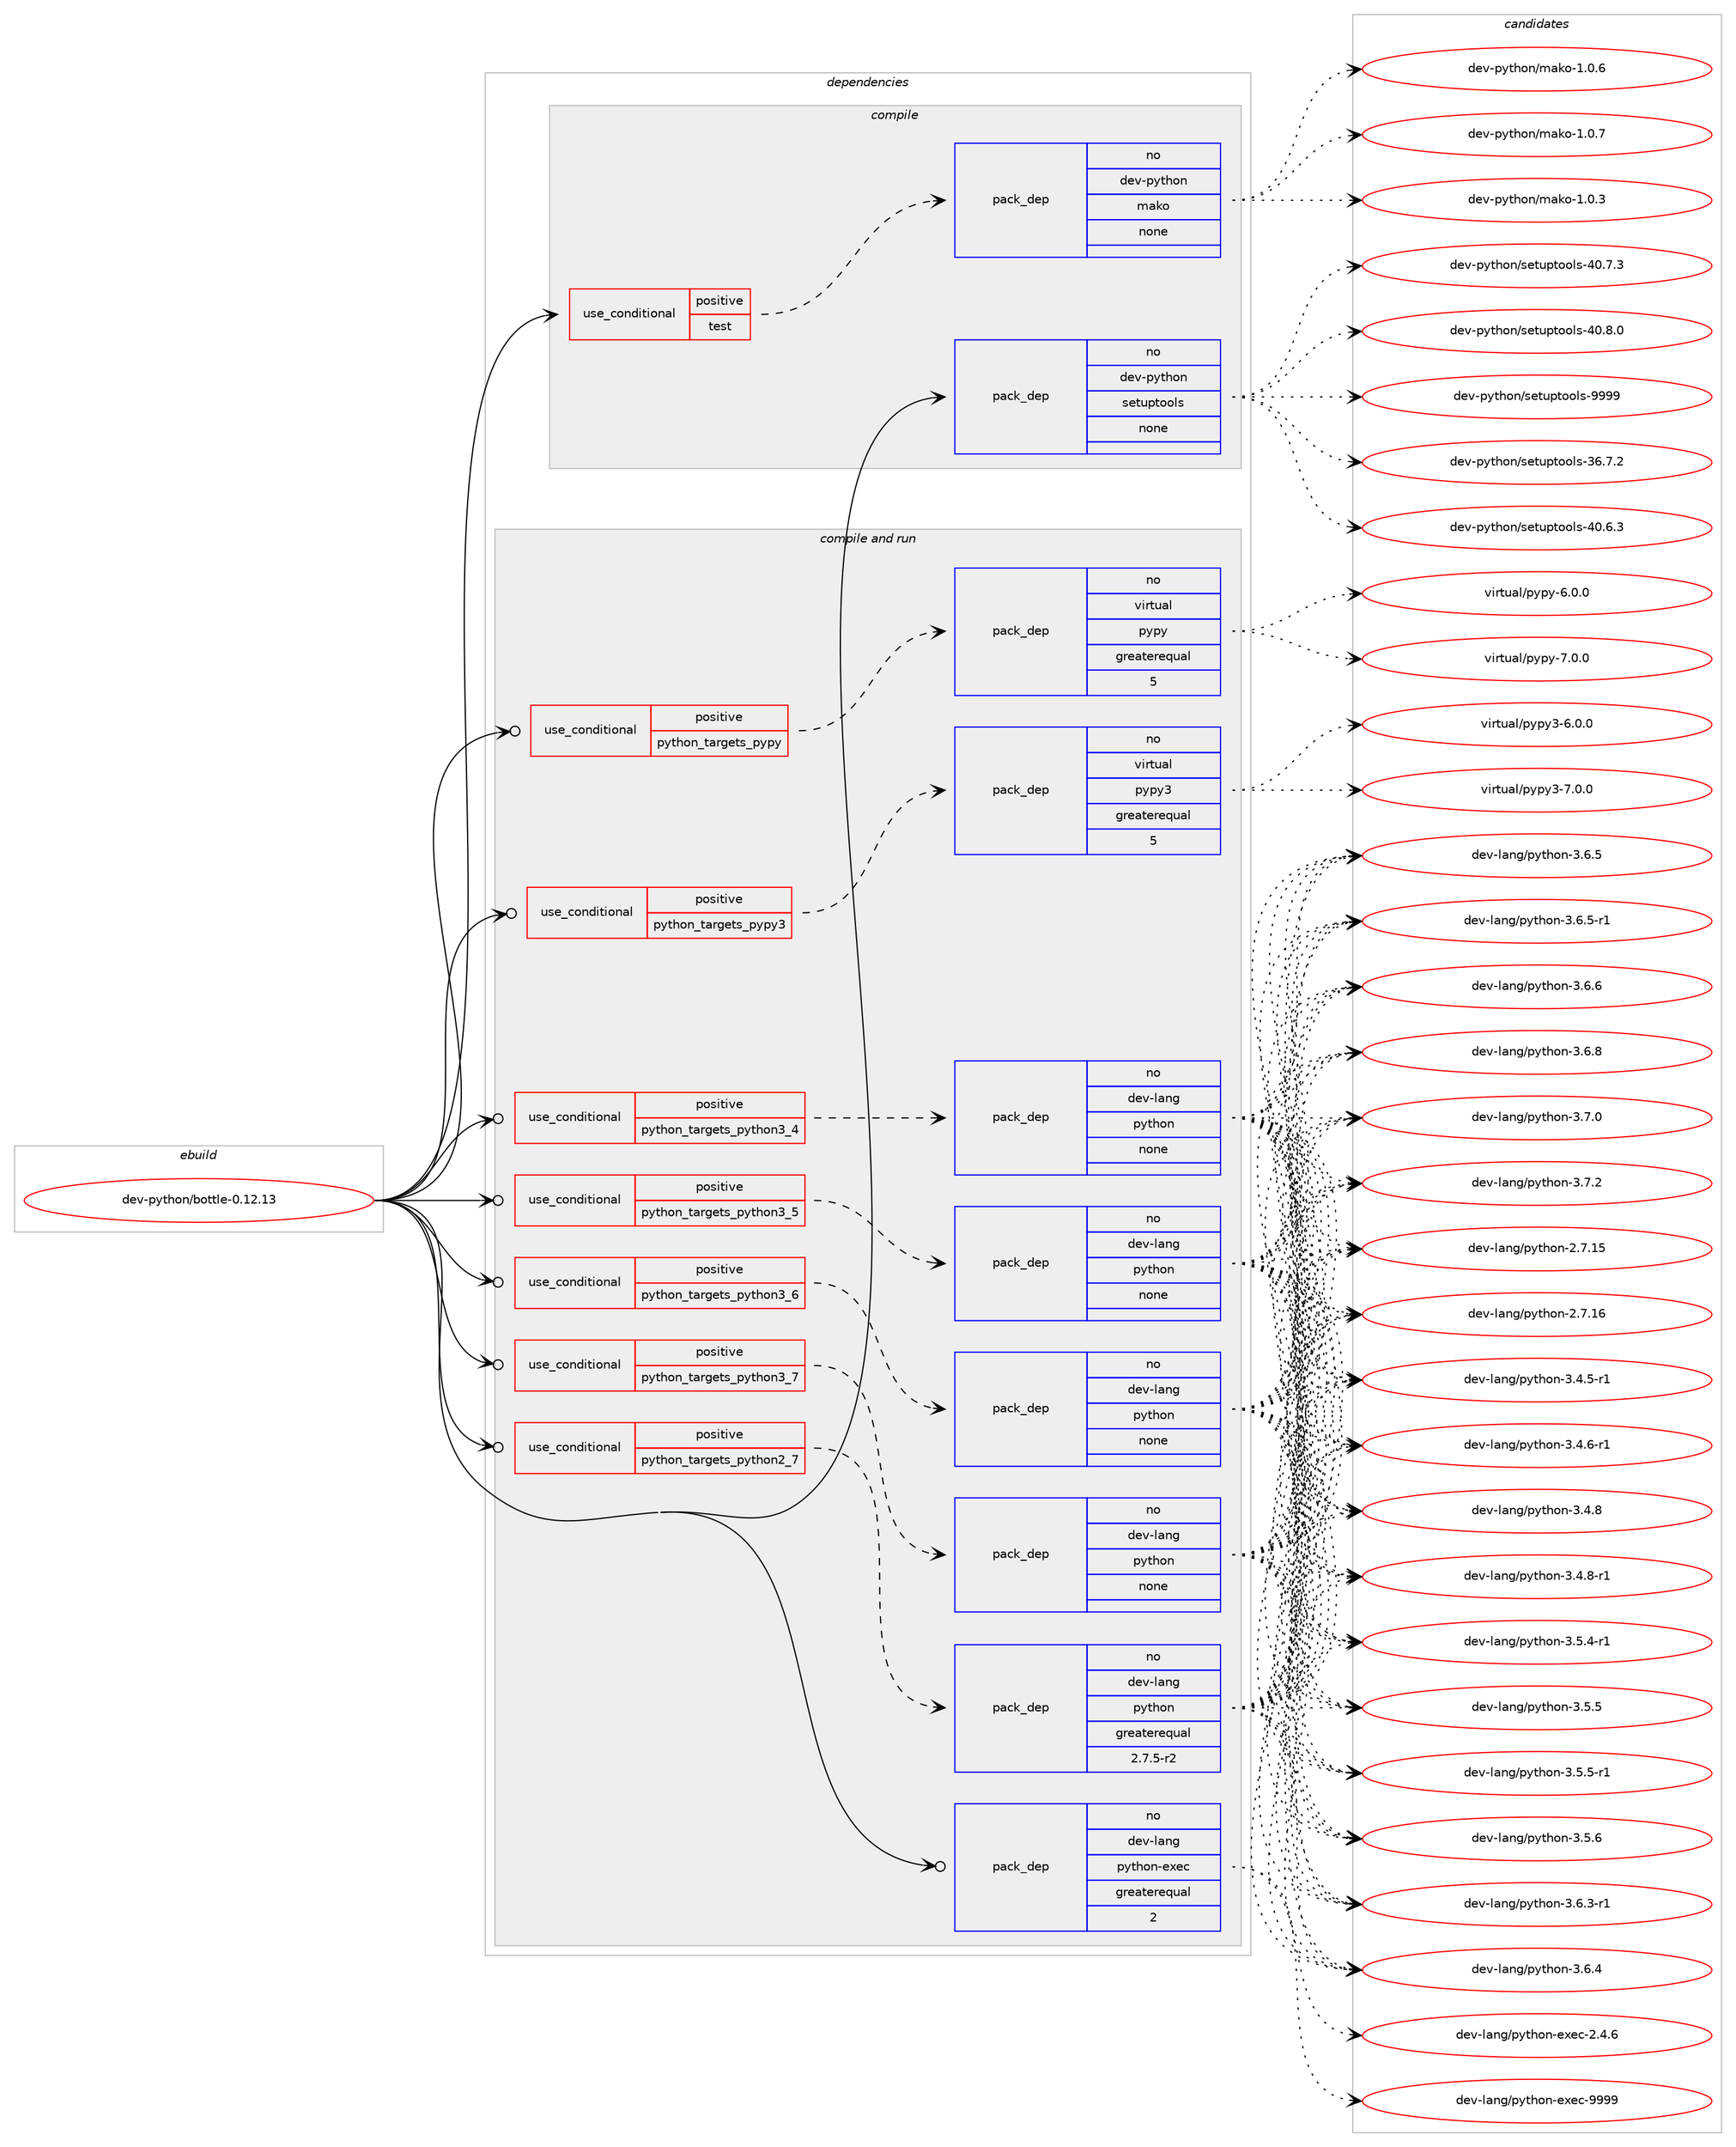digraph prolog {

# *************
# Graph options
# *************

newrank=true;
concentrate=true;
compound=true;
graph [rankdir=LR,fontname=Helvetica,fontsize=10,ranksep=1.5];#, ranksep=2.5, nodesep=0.2];
edge  [arrowhead=vee];
node  [fontname=Helvetica,fontsize=10];

# **********
# The ebuild
# **********

subgraph cluster_leftcol {
color=gray;
rank=same;
label=<<i>ebuild</i>>;
id [label="dev-python/bottle-0.12.13", color=red, width=4, href="../dev-python/bottle-0.12.13.svg"];
}

# ****************
# The dependencies
# ****************

subgraph cluster_midcol {
color=gray;
label=<<i>dependencies</i>>;
subgraph cluster_compile {
fillcolor="#eeeeee";
style=filled;
label=<<i>compile</i>>;
subgraph cond371896 {
dependency1401911 [label=<<TABLE BORDER="0" CELLBORDER="1" CELLSPACING="0" CELLPADDING="4"><TR><TD ROWSPAN="3" CELLPADDING="10">use_conditional</TD></TR><TR><TD>positive</TD></TR><TR><TD>test</TD></TR></TABLE>>, shape=none, color=red];
subgraph pack1006787 {
dependency1401912 [label=<<TABLE BORDER="0" CELLBORDER="1" CELLSPACING="0" CELLPADDING="4" WIDTH="220"><TR><TD ROWSPAN="6" CELLPADDING="30">pack_dep</TD></TR><TR><TD WIDTH="110">no</TD></TR><TR><TD>dev-python</TD></TR><TR><TD>mako</TD></TR><TR><TD>none</TD></TR><TR><TD></TD></TR></TABLE>>, shape=none, color=blue];
}
dependency1401911:e -> dependency1401912:w [weight=20,style="dashed",arrowhead="vee"];
}
id:e -> dependency1401911:w [weight=20,style="solid",arrowhead="vee"];
subgraph pack1006788 {
dependency1401913 [label=<<TABLE BORDER="0" CELLBORDER="1" CELLSPACING="0" CELLPADDING="4" WIDTH="220"><TR><TD ROWSPAN="6" CELLPADDING="30">pack_dep</TD></TR><TR><TD WIDTH="110">no</TD></TR><TR><TD>dev-python</TD></TR><TR><TD>setuptools</TD></TR><TR><TD>none</TD></TR><TR><TD></TD></TR></TABLE>>, shape=none, color=blue];
}
id:e -> dependency1401913:w [weight=20,style="solid",arrowhead="vee"];
}
subgraph cluster_compileandrun {
fillcolor="#eeeeee";
style=filled;
label=<<i>compile and run</i>>;
subgraph cond371897 {
dependency1401914 [label=<<TABLE BORDER="0" CELLBORDER="1" CELLSPACING="0" CELLPADDING="4"><TR><TD ROWSPAN="3" CELLPADDING="10">use_conditional</TD></TR><TR><TD>positive</TD></TR><TR><TD>python_targets_pypy</TD></TR></TABLE>>, shape=none, color=red];
subgraph pack1006789 {
dependency1401915 [label=<<TABLE BORDER="0" CELLBORDER="1" CELLSPACING="0" CELLPADDING="4" WIDTH="220"><TR><TD ROWSPAN="6" CELLPADDING="30">pack_dep</TD></TR><TR><TD WIDTH="110">no</TD></TR><TR><TD>virtual</TD></TR><TR><TD>pypy</TD></TR><TR><TD>greaterequal</TD></TR><TR><TD>5</TD></TR></TABLE>>, shape=none, color=blue];
}
dependency1401914:e -> dependency1401915:w [weight=20,style="dashed",arrowhead="vee"];
}
id:e -> dependency1401914:w [weight=20,style="solid",arrowhead="odotvee"];
subgraph cond371898 {
dependency1401916 [label=<<TABLE BORDER="0" CELLBORDER="1" CELLSPACING="0" CELLPADDING="4"><TR><TD ROWSPAN="3" CELLPADDING="10">use_conditional</TD></TR><TR><TD>positive</TD></TR><TR><TD>python_targets_pypy3</TD></TR></TABLE>>, shape=none, color=red];
subgraph pack1006790 {
dependency1401917 [label=<<TABLE BORDER="0" CELLBORDER="1" CELLSPACING="0" CELLPADDING="4" WIDTH="220"><TR><TD ROWSPAN="6" CELLPADDING="30">pack_dep</TD></TR><TR><TD WIDTH="110">no</TD></TR><TR><TD>virtual</TD></TR><TR><TD>pypy3</TD></TR><TR><TD>greaterequal</TD></TR><TR><TD>5</TD></TR></TABLE>>, shape=none, color=blue];
}
dependency1401916:e -> dependency1401917:w [weight=20,style="dashed",arrowhead="vee"];
}
id:e -> dependency1401916:w [weight=20,style="solid",arrowhead="odotvee"];
subgraph cond371899 {
dependency1401918 [label=<<TABLE BORDER="0" CELLBORDER="1" CELLSPACING="0" CELLPADDING="4"><TR><TD ROWSPAN="3" CELLPADDING="10">use_conditional</TD></TR><TR><TD>positive</TD></TR><TR><TD>python_targets_python2_7</TD></TR></TABLE>>, shape=none, color=red];
subgraph pack1006791 {
dependency1401919 [label=<<TABLE BORDER="0" CELLBORDER="1" CELLSPACING="0" CELLPADDING="4" WIDTH="220"><TR><TD ROWSPAN="6" CELLPADDING="30">pack_dep</TD></TR><TR><TD WIDTH="110">no</TD></TR><TR><TD>dev-lang</TD></TR><TR><TD>python</TD></TR><TR><TD>greaterequal</TD></TR><TR><TD>2.7.5-r2</TD></TR></TABLE>>, shape=none, color=blue];
}
dependency1401918:e -> dependency1401919:w [weight=20,style="dashed",arrowhead="vee"];
}
id:e -> dependency1401918:w [weight=20,style="solid",arrowhead="odotvee"];
subgraph cond371900 {
dependency1401920 [label=<<TABLE BORDER="0" CELLBORDER="1" CELLSPACING="0" CELLPADDING="4"><TR><TD ROWSPAN="3" CELLPADDING="10">use_conditional</TD></TR><TR><TD>positive</TD></TR><TR><TD>python_targets_python3_4</TD></TR></TABLE>>, shape=none, color=red];
subgraph pack1006792 {
dependency1401921 [label=<<TABLE BORDER="0" CELLBORDER="1" CELLSPACING="0" CELLPADDING="4" WIDTH="220"><TR><TD ROWSPAN="6" CELLPADDING="30">pack_dep</TD></TR><TR><TD WIDTH="110">no</TD></TR><TR><TD>dev-lang</TD></TR><TR><TD>python</TD></TR><TR><TD>none</TD></TR><TR><TD></TD></TR></TABLE>>, shape=none, color=blue];
}
dependency1401920:e -> dependency1401921:w [weight=20,style="dashed",arrowhead="vee"];
}
id:e -> dependency1401920:w [weight=20,style="solid",arrowhead="odotvee"];
subgraph cond371901 {
dependency1401922 [label=<<TABLE BORDER="0" CELLBORDER="1" CELLSPACING="0" CELLPADDING="4"><TR><TD ROWSPAN="3" CELLPADDING="10">use_conditional</TD></TR><TR><TD>positive</TD></TR><TR><TD>python_targets_python3_5</TD></TR></TABLE>>, shape=none, color=red];
subgraph pack1006793 {
dependency1401923 [label=<<TABLE BORDER="0" CELLBORDER="1" CELLSPACING="0" CELLPADDING="4" WIDTH="220"><TR><TD ROWSPAN="6" CELLPADDING="30">pack_dep</TD></TR><TR><TD WIDTH="110">no</TD></TR><TR><TD>dev-lang</TD></TR><TR><TD>python</TD></TR><TR><TD>none</TD></TR><TR><TD></TD></TR></TABLE>>, shape=none, color=blue];
}
dependency1401922:e -> dependency1401923:w [weight=20,style="dashed",arrowhead="vee"];
}
id:e -> dependency1401922:w [weight=20,style="solid",arrowhead="odotvee"];
subgraph cond371902 {
dependency1401924 [label=<<TABLE BORDER="0" CELLBORDER="1" CELLSPACING="0" CELLPADDING="4"><TR><TD ROWSPAN="3" CELLPADDING="10">use_conditional</TD></TR><TR><TD>positive</TD></TR><TR><TD>python_targets_python3_6</TD></TR></TABLE>>, shape=none, color=red];
subgraph pack1006794 {
dependency1401925 [label=<<TABLE BORDER="0" CELLBORDER="1" CELLSPACING="0" CELLPADDING="4" WIDTH="220"><TR><TD ROWSPAN="6" CELLPADDING="30">pack_dep</TD></TR><TR><TD WIDTH="110">no</TD></TR><TR><TD>dev-lang</TD></TR><TR><TD>python</TD></TR><TR><TD>none</TD></TR><TR><TD></TD></TR></TABLE>>, shape=none, color=blue];
}
dependency1401924:e -> dependency1401925:w [weight=20,style="dashed",arrowhead="vee"];
}
id:e -> dependency1401924:w [weight=20,style="solid",arrowhead="odotvee"];
subgraph cond371903 {
dependency1401926 [label=<<TABLE BORDER="0" CELLBORDER="1" CELLSPACING="0" CELLPADDING="4"><TR><TD ROWSPAN="3" CELLPADDING="10">use_conditional</TD></TR><TR><TD>positive</TD></TR><TR><TD>python_targets_python3_7</TD></TR></TABLE>>, shape=none, color=red];
subgraph pack1006795 {
dependency1401927 [label=<<TABLE BORDER="0" CELLBORDER="1" CELLSPACING="0" CELLPADDING="4" WIDTH="220"><TR><TD ROWSPAN="6" CELLPADDING="30">pack_dep</TD></TR><TR><TD WIDTH="110">no</TD></TR><TR><TD>dev-lang</TD></TR><TR><TD>python</TD></TR><TR><TD>none</TD></TR><TR><TD></TD></TR></TABLE>>, shape=none, color=blue];
}
dependency1401926:e -> dependency1401927:w [weight=20,style="dashed",arrowhead="vee"];
}
id:e -> dependency1401926:w [weight=20,style="solid",arrowhead="odotvee"];
subgraph pack1006796 {
dependency1401928 [label=<<TABLE BORDER="0" CELLBORDER="1" CELLSPACING="0" CELLPADDING="4" WIDTH="220"><TR><TD ROWSPAN="6" CELLPADDING="30">pack_dep</TD></TR><TR><TD WIDTH="110">no</TD></TR><TR><TD>dev-lang</TD></TR><TR><TD>python-exec</TD></TR><TR><TD>greaterequal</TD></TR><TR><TD>2</TD></TR></TABLE>>, shape=none, color=blue];
}
id:e -> dependency1401928:w [weight=20,style="solid",arrowhead="odotvee"];
}
subgraph cluster_run {
fillcolor="#eeeeee";
style=filled;
label=<<i>run</i>>;
}
}

# **************
# The candidates
# **************

subgraph cluster_choices {
rank=same;
color=gray;
label=<<i>candidates</i>>;

subgraph choice1006787 {
color=black;
nodesep=1;
choice100101118451121211161041111104710997107111454946484651 [label="dev-python/mako-1.0.3", color=red, width=4,href="../dev-python/mako-1.0.3.svg"];
choice100101118451121211161041111104710997107111454946484654 [label="dev-python/mako-1.0.6", color=red, width=4,href="../dev-python/mako-1.0.6.svg"];
choice100101118451121211161041111104710997107111454946484655 [label="dev-python/mako-1.0.7", color=red, width=4,href="../dev-python/mako-1.0.7.svg"];
dependency1401912:e -> choice100101118451121211161041111104710997107111454946484651:w [style=dotted,weight="100"];
dependency1401912:e -> choice100101118451121211161041111104710997107111454946484654:w [style=dotted,weight="100"];
dependency1401912:e -> choice100101118451121211161041111104710997107111454946484655:w [style=dotted,weight="100"];
}
subgraph choice1006788 {
color=black;
nodesep=1;
choice100101118451121211161041111104711510111611711211611111110811545515446554650 [label="dev-python/setuptools-36.7.2", color=red, width=4,href="../dev-python/setuptools-36.7.2.svg"];
choice100101118451121211161041111104711510111611711211611111110811545524846544651 [label="dev-python/setuptools-40.6.3", color=red, width=4,href="../dev-python/setuptools-40.6.3.svg"];
choice100101118451121211161041111104711510111611711211611111110811545524846554651 [label="dev-python/setuptools-40.7.3", color=red, width=4,href="../dev-python/setuptools-40.7.3.svg"];
choice100101118451121211161041111104711510111611711211611111110811545524846564648 [label="dev-python/setuptools-40.8.0", color=red, width=4,href="../dev-python/setuptools-40.8.0.svg"];
choice10010111845112121116104111110471151011161171121161111111081154557575757 [label="dev-python/setuptools-9999", color=red, width=4,href="../dev-python/setuptools-9999.svg"];
dependency1401913:e -> choice100101118451121211161041111104711510111611711211611111110811545515446554650:w [style=dotted,weight="100"];
dependency1401913:e -> choice100101118451121211161041111104711510111611711211611111110811545524846544651:w [style=dotted,weight="100"];
dependency1401913:e -> choice100101118451121211161041111104711510111611711211611111110811545524846554651:w [style=dotted,weight="100"];
dependency1401913:e -> choice100101118451121211161041111104711510111611711211611111110811545524846564648:w [style=dotted,weight="100"];
dependency1401913:e -> choice10010111845112121116104111110471151011161171121161111111081154557575757:w [style=dotted,weight="100"];
}
subgraph choice1006789 {
color=black;
nodesep=1;
choice1181051141161179710847112121112121455446484648 [label="virtual/pypy-6.0.0", color=red, width=4,href="../virtual/pypy-6.0.0.svg"];
choice1181051141161179710847112121112121455546484648 [label="virtual/pypy-7.0.0", color=red, width=4,href="../virtual/pypy-7.0.0.svg"];
dependency1401915:e -> choice1181051141161179710847112121112121455446484648:w [style=dotted,weight="100"];
dependency1401915:e -> choice1181051141161179710847112121112121455546484648:w [style=dotted,weight="100"];
}
subgraph choice1006790 {
color=black;
nodesep=1;
choice118105114116117971084711212111212151455446484648 [label="virtual/pypy3-6.0.0", color=red, width=4,href="../virtual/pypy3-6.0.0.svg"];
choice118105114116117971084711212111212151455546484648 [label="virtual/pypy3-7.0.0", color=red, width=4,href="../virtual/pypy3-7.0.0.svg"];
dependency1401917:e -> choice118105114116117971084711212111212151455446484648:w [style=dotted,weight="100"];
dependency1401917:e -> choice118105114116117971084711212111212151455546484648:w [style=dotted,weight="100"];
}
subgraph choice1006791 {
color=black;
nodesep=1;
choice10010111845108971101034711212111610411111045504655464953 [label="dev-lang/python-2.7.15", color=red, width=4,href="../dev-lang/python-2.7.15.svg"];
choice10010111845108971101034711212111610411111045504655464954 [label="dev-lang/python-2.7.16", color=red, width=4,href="../dev-lang/python-2.7.16.svg"];
choice1001011184510897110103471121211161041111104551465246534511449 [label="dev-lang/python-3.4.5-r1", color=red, width=4,href="../dev-lang/python-3.4.5-r1.svg"];
choice1001011184510897110103471121211161041111104551465246544511449 [label="dev-lang/python-3.4.6-r1", color=red, width=4,href="../dev-lang/python-3.4.6-r1.svg"];
choice100101118451089711010347112121116104111110455146524656 [label="dev-lang/python-3.4.8", color=red, width=4,href="../dev-lang/python-3.4.8.svg"];
choice1001011184510897110103471121211161041111104551465246564511449 [label="dev-lang/python-3.4.8-r1", color=red, width=4,href="../dev-lang/python-3.4.8-r1.svg"];
choice1001011184510897110103471121211161041111104551465346524511449 [label="dev-lang/python-3.5.4-r1", color=red, width=4,href="../dev-lang/python-3.5.4-r1.svg"];
choice100101118451089711010347112121116104111110455146534653 [label="dev-lang/python-3.5.5", color=red, width=4,href="../dev-lang/python-3.5.5.svg"];
choice1001011184510897110103471121211161041111104551465346534511449 [label="dev-lang/python-3.5.5-r1", color=red, width=4,href="../dev-lang/python-3.5.5-r1.svg"];
choice100101118451089711010347112121116104111110455146534654 [label="dev-lang/python-3.5.6", color=red, width=4,href="../dev-lang/python-3.5.6.svg"];
choice1001011184510897110103471121211161041111104551465446514511449 [label="dev-lang/python-3.6.3-r1", color=red, width=4,href="../dev-lang/python-3.6.3-r1.svg"];
choice100101118451089711010347112121116104111110455146544652 [label="dev-lang/python-3.6.4", color=red, width=4,href="../dev-lang/python-3.6.4.svg"];
choice100101118451089711010347112121116104111110455146544653 [label="dev-lang/python-3.6.5", color=red, width=4,href="../dev-lang/python-3.6.5.svg"];
choice1001011184510897110103471121211161041111104551465446534511449 [label="dev-lang/python-3.6.5-r1", color=red, width=4,href="../dev-lang/python-3.6.5-r1.svg"];
choice100101118451089711010347112121116104111110455146544654 [label="dev-lang/python-3.6.6", color=red, width=4,href="../dev-lang/python-3.6.6.svg"];
choice100101118451089711010347112121116104111110455146544656 [label="dev-lang/python-3.6.8", color=red, width=4,href="../dev-lang/python-3.6.8.svg"];
choice100101118451089711010347112121116104111110455146554648 [label="dev-lang/python-3.7.0", color=red, width=4,href="../dev-lang/python-3.7.0.svg"];
choice100101118451089711010347112121116104111110455146554650 [label="dev-lang/python-3.7.2", color=red, width=4,href="../dev-lang/python-3.7.2.svg"];
dependency1401919:e -> choice10010111845108971101034711212111610411111045504655464953:w [style=dotted,weight="100"];
dependency1401919:e -> choice10010111845108971101034711212111610411111045504655464954:w [style=dotted,weight="100"];
dependency1401919:e -> choice1001011184510897110103471121211161041111104551465246534511449:w [style=dotted,weight="100"];
dependency1401919:e -> choice1001011184510897110103471121211161041111104551465246544511449:w [style=dotted,weight="100"];
dependency1401919:e -> choice100101118451089711010347112121116104111110455146524656:w [style=dotted,weight="100"];
dependency1401919:e -> choice1001011184510897110103471121211161041111104551465246564511449:w [style=dotted,weight="100"];
dependency1401919:e -> choice1001011184510897110103471121211161041111104551465346524511449:w [style=dotted,weight="100"];
dependency1401919:e -> choice100101118451089711010347112121116104111110455146534653:w [style=dotted,weight="100"];
dependency1401919:e -> choice1001011184510897110103471121211161041111104551465346534511449:w [style=dotted,weight="100"];
dependency1401919:e -> choice100101118451089711010347112121116104111110455146534654:w [style=dotted,weight="100"];
dependency1401919:e -> choice1001011184510897110103471121211161041111104551465446514511449:w [style=dotted,weight="100"];
dependency1401919:e -> choice100101118451089711010347112121116104111110455146544652:w [style=dotted,weight="100"];
dependency1401919:e -> choice100101118451089711010347112121116104111110455146544653:w [style=dotted,weight="100"];
dependency1401919:e -> choice1001011184510897110103471121211161041111104551465446534511449:w [style=dotted,weight="100"];
dependency1401919:e -> choice100101118451089711010347112121116104111110455146544654:w [style=dotted,weight="100"];
dependency1401919:e -> choice100101118451089711010347112121116104111110455146544656:w [style=dotted,weight="100"];
dependency1401919:e -> choice100101118451089711010347112121116104111110455146554648:w [style=dotted,weight="100"];
dependency1401919:e -> choice100101118451089711010347112121116104111110455146554650:w [style=dotted,weight="100"];
}
subgraph choice1006792 {
color=black;
nodesep=1;
choice10010111845108971101034711212111610411111045504655464953 [label="dev-lang/python-2.7.15", color=red, width=4,href="../dev-lang/python-2.7.15.svg"];
choice10010111845108971101034711212111610411111045504655464954 [label="dev-lang/python-2.7.16", color=red, width=4,href="../dev-lang/python-2.7.16.svg"];
choice1001011184510897110103471121211161041111104551465246534511449 [label="dev-lang/python-3.4.5-r1", color=red, width=4,href="../dev-lang/python-3.4.5-r1.svg"];
choice1001011184510897110103471121211161041111104551465246544511449 [label="dev-lang/python-3.4.6-r1", color=red, width=4,href="../dev-lang/python-3.4.6-r1.svg"];
choice100101118451089711010347112121116104111110455146524656 [label="dev-lang/python-3.4.8", color=red, width=4,href="../dev-lang/python-3.4.8.svg"];
choice1001011184510897110103471121211161041111104551465246564511449 [label="dev-lang/python-3.4.8-r1", color=red, width=4,href="../dev-lang/python-3.4.8-r1.svg"];
choice1001011184510897110103471121211161041111104551465346524511449 [label="dev-lang/python-3.5.4-r1", color=red, width=4,href="../dev-lang/python-3.5.4-r1.svg"];
choice100101118451089711010347112121116104111110455146534653 [label="dev-lang/python-3.5.5", color=red, width=4,href="../dev-lang/python-3.5.5.svg"];
choice1001011184510897110103471121211161041111104551465346534511449 [label="dev-lang/python-3.5.5-r1", color=red, width=4,href="../dev-lang/python-3.5.5-r1.svg"];
choice100101118451089711010347112121116104111110455146534654 [label="dev-lang/python-3.5.6", color=red, width=4,href="../dev-lang/python-3.5.6.svg"];
choice1001011184510897110103471121211161041111104551465446514511449 [label="dev-lang/python-3.6.3-r1", color=red, width=4,href="../dev-lang/python-3.6.3-r1.svg"];
choice100101118451089711010347112121116104111110455146544652 [label="dev-lang/python-3.6.4", color=red, width=4,href="../dev-lang/python-3.6.4.svg"];
choice100101118451089711010347112121116104111110455146544653 [label="dev-lang/python-3.6.5", color=red, width=4,href="../dev-lang/python-3.6.5.svg"];
choice1001011184510897110103471121211161041111104551465446534511449 [label="dev-lang/python-3.6.5-r1", color=red, width=4,href="../dev-lang/python-3.6.5-r1.svg"];
choice100101118451089711010347112121116104111110455146544654 [label="dev-lang/python-3.6.6", color=red, width=4,href="../dev-lang/python-3.6.6.svg"];
choice100101118451089711010347112121116104111110455146544656 [label="dev-lang/python-3.6.8", color=red, width=4,href="../dev-lang/python-3.6.8.svg"];
choice100101118451089711010347112121116104111110455146554648 [label="dev-lang/python-3.7.0", color=red, width=4,href="../dev-lang/python-3.7.0.svg"];
choice100101118451089711010347112121116104111110455146554650 [label="dev-lang/python-3.7.2", color=red, width=4,href="../dev-lang/python-3.7.2.svg"];
dependency1401921:e -> choice10010111845108971101034711212111610411111045504655464953:w [style=dotted,weight="100"];
dependency1401921:e -> choice10010111845108971101034711212111610411111045504655464954:w [style=dotted,weight="100"];
dependency1401921:e -> choice1001011184510897110103471121211161041111104551465246534511449:w [style=dotted,weight="100"];
dependency1401921:e -> choice1001011184510897110103471121211161041111104551465246544511449:w [style=dotted,weight="100"];
dependency1401921:e -> choice100101118451089711010347112121116104111110455146524656:w [style=dotted,weight="100"];
dependency1401921:e -> choice1001011184510897110103471121211161041111104551465246564511449:w [style=dotted,weight="100"];
dependency1401921:e -> choice1001011184510897110103471121211161041111104551465346524511449:w [style=dotted,weight="100"];
dependency1401921:e -> choice100101118451089711010347112121116104111110455146534653:w [style=dotted,weight="100"];
dependency1401921:e -> choice1001011184510897110103471121211161041111104551465346534511449:w [style=dotted,weight="100"];
dependency1401921:e -> choice100101118451089711010347112121116104111110455146534654:w [style=dotted,weight="100"];
dependency1401921:e -> choice1001011184510897110103471121211161041111104551465446514511449:w [style=dotted,weight="100"];
dependency1401921:e -> choice100101118451089711010347112121116104111110455146544652:w [style=dotted,weight="100"];
dependency1401921:e -> choice100101118451089711010347112121116104111110455146544653:w [style=dotted,weight="100"];
dependency1401921:e -> choice1001011184510897110103471121211161041111104551465446534511449:w [style=dotted,weight="100"];
dependency1401921:e -> choice100101118451089711010347112121116104111110455146544654:w [style=dotted,weight="100"];
dependency1401921:e -> choice100101118451089711010347112121116104111110455146544656:w [style=dotted,weight="100"];
dependency1401921:e -> choice100101118451089711010347112121116104111110455146554648:w [style=dotted,weight="100"];
dependency1401921:e -> choice100101118451089711010347112121116104111110455146554650:w [style=dotted,weight="100"];
}
subgraph choice1006793 {
color=black;
nodesep=1;
choice10010111845108971101034711212111610411111045504655464953 [label="dev-lang/python-2.7.15", color=red, width=4,href="../dev-lang/python-2.7.15.svg"];
choice10010111845108971101034711212111610411111045504655464954 [label="dev-lang/python-2.7.16", color=red, width=4,href="../dev-lang/python-2.7.16.svg"];
choice1001011184510897110103471121211161041111104551465246534511449 [label="dev-lang/python-3.4.5-r1", color=red, width=4,href="../dev-lang/python-3.4.5-r1.svg"];
choice1001011184510897110103471121211161041111104551465246544511449 [label="dev-lang/python-3.4.6-r1", color=red, width=4,href="../dev-lang/python-3.4.6-r1.svg"];
choice100101118451089711010347112121116104111110455146524656 [label="dev-lang/python-3.4.8", color=red, width=4,href="../dev-lang/python-3.4.8.svg"];
choice1001011184510897110103471121211161041111104551465246564511449 [label="dev-lang/python-3.4.8-r1", color=red, width=4,href="../dev-lang/python-3.4.8-r1.svg"];
choice1001011184510897110103471121211161041111104551465346524511449 [label="dev-lang/python-3.5.4-r1", color=red, width=4,href="../dev-lang/python-3.5.4-r1.svg"];
choice100101118451089711010347112121116104111110455146534653 [label="dev-lang/python-3.5.5", color=red, width=4,href="../dev-lang/python-3.5.5.svg"];
choice1001011184510897110103471121211161041111104551465346534511449 [label="dev-lang/python-3.5.5-r1", color=red, width=4,href="../dev-lang/python-3.5.5-r1.svg"];
choice100101118451089711010347112121116104111110455146534654 [label="dev-lang/python-3.5.6", color=red, width=4,href="../dev-lang/python-3.5.6.svg"];
choice1001011184510897110103471121211161041111104551465446514511449 [label="dev-lang/python-3.6.3-r1", color=red, width=4,href="../dev-lang/python-3.6.3-r1.svg"];
choice100101118451089711010347112121116104111110455146544652 [label="dev-lang/python-3.6.4", color=red, width=4,href="../dev-lang/python-3.6.4.svg"];
choice100101118451089711010347112121116104111110455146544653 [label="dev-lang/python-3.6.5", color=red, width=4,href="../dev-lang/python-3.6.5.svg"];
choice1001011184510897110103471121211161041111104551465446534511449 [label="dev-lang/python-3.6.5-r1", color=red, width=4,href="../dev-lang/python-3.6.5-r1.svg"];
choice100101118451089711010347112121116104111110455146544654 [label="dev-lang/python-3.6.6", color=red, width=4,href="../dev-lang/python-3.6.6.svg"];
choice100101118451089711010347112121116104111110455146544656 [label="dev-lang/python-3.6.8", color=red, width=4,href="../dev-lang/python-3.6.8.svg"];
choice100101118451089711010347112121116104111110455146554648 [label="dev-lang/python-3.7.0", color=red, width=4,href="../dev-lang/python-3.7.0.svg"];
choice100101118451089711010347112121116104111110455146554650 [label="dev-lang/python-3.7.2", color=red, width=4,href="../dev-lang/python-3.7.2.svg"];
dependency1401923:e -> choice10010111845108971101034711212111610411111045504655464953:w [style=dotted,weight="100"];
dependency1401923:e -> choice10010111845108971101034711212111610411111045504655464954:w [style=dotted,weight="100"];
dependency1401923:e -> choice1001011184510897110103471121211161041111104551465246534511449:w [style=dotted,weight="100"];
dependency1401923:e -> choice1001011184510897110103471121211161041111104551465246544511449:w [style=dotted,weight="100"];
dependency1401923:e -> choice100101118451089711010347112121116104111110455146524656:w [style=dotted,weight="100"];
dependency1401923:e -> choice1001011184510897110103471121211161041111104551465246564511449:w [style=dotted,weight="100"];
dependency1401923:e -> choice1001011184510897110103471121211161041111104551465346524511449:w [style=dotted,weight="100"];
dependency1401923:e -> choice100101118451089711010347112121116104111110455146534653:w [style=dotted,weight="100"];
dependency1401923:e -> choice1001011184510897110103471121211161041111104551465346534511449:w [style=dotted,weight="100"];
dependency1401923:e -> choice100101118451089711010347112121116104111110455146534654:w [style=dotted,weight="100"];
dependency1401923:e -> choice1001011184510897110103471121211161041111104551465446514511449:w [style=dotted,weight="100"];
dependency1401923:e -> choice100101118451089711010347112121116104111110455146544652:w [style=dotted,weight="100"];
dependency1401923:e -> choice100101118451089711010347112121116104111110455146544653:w [style=dotted,weight="100"];
dependency1401923:e -> choice1001011184510897110103471121211161041111104551465446534511449:w [style=dotted,weight="100"];
dependency1401923:e -> choice100101118451089711010347112121116104111110455146544654:w [style=dotted,weight="100"];
dependency1401923:e -> choice100101118451089711010347112121116104111110455146544656:w [style=dotted,weight="100"];
dependency1401923:e -> choice100101118451089711010347112121116104111110455146554648:w [style=dotted,weight="100"];
dependency1401923:e -> choice100101118451089711010347112121116104111110455146554650:w [style=dotted,weight="100"];
}
subgraph choice1006794 {
color=black;
nodesep=1;
choice10010111845108971101034711212111610411111045504655464953 [label="dev-lang/python-2.7.15", color=red, width=4,href="../dev-lang/python-2.7.15.svg"];
choice10010111845108971101034711212111610411111045504655464954 [label="dev-lang/python-2.7.16", color=red, width=4,href="../dev-lang/python-2.7.16.svg"];
choice1001011184510897110103471121211161041111104551465246534511449 [label="dev-lang/python-3.4.5-r1", color=red, width=4,href="../dev-lang/python-3.4.5-r1.svg"];
choice1001011184510897110103471121211161041111104551465246544511449 [label="dev-lang/python-3.4.6-r1", color=red, width=4,href="../dev-lang/python-3.4.6-r1.svg"];
choice100101118451089711010347112121116104111110455146524656 [label="dev-lang/python-3.4.8", color=red, width=4,href="../dev-lang/python-3.4.8.svg"];
choice1001011184510897110103471121211161041111104551465246564511449 [label="dev-lang/python-3.4.8-r1", color=red, width=4,href="../dev-lang/python-3.4.8-r1.svg"];
choice1001011184510897110103471121211161041111104551465346524511449 [label="dev-lang/python-3.5.4-r1", color=red, width=4,href="../dev-lang/python-3.5.4-r1.svg"];
choice100101118451089711010347112121116104111110455146534653 [label="dev-lang/python-3.5.5", color=red, width=4,href="../dev-lang/python-3.5.5.svg"];
choice1001011184510897110103471121211161041111104551465346534511449 [label="dev-lang/python-3.5.5-r1", color=red, width=4,href="../dev-lang/python-3.5.5-r1.svg"];
choice100101118451089711010347112121116104111110455146534654 [label="dev-lang/python-3.5.6", color=red, width=4,href="../dev-lang/python-3.5.6.svg"];
choice1001011184510897110103471121211161041111104551465446514511449 [label="dev-lang/python-3.6.3-r1", color=red, width=4,href="../dev-lang/python-3.6.3-r1.svg"];
choice100101118451089711010347112121116104111110455146544652 [label="dev-lang/python-3.6.4", color=red, width=4,href="../dev-lang/python-3.6.4.svg"];
choice100101118451089711010347112121116104111110455146544653 [label="dev-lang/python-3.6.5", color=red, width=4,href="../dev-lang/python-3.6.5.svg"];
choice1001011184510897110103471121211161041111104551465446534511449 [label="dev-lang/python-3.6.5-r1", color=red, width=4,href="../dev-lang/python-3.6.5-r1.svg"];
choice100101118451089711010347112121116104111110455146544654 [label="dev-lang/python-3.6.6", color=red, width=4,href="../dev-lang/python-3.6.6.svg"];
choice100101118451089711010347112121116104111110455146544656 [label="dev-lang/python-3.6.8", color=red, width=4,href="../dev-lang/python-3.6.8.svg"];
choice100101118451089711010347112121116104111110455146554648 [label="dev-lang/python-3.7.0", color=red, width=4,href="../dev-lang/python-3.7.0.svg"];
choice100101118451089711010347112121116104111110455146554650 [label="dev-lang/python-3.7.2", color=red, width=4,href="../dev-lang/python-3.7.2.svg"];
dependency1401925:e -> choice10010111845108971101034711212111610411111045504655464953:w [style=dotted,weight="100"];
dependency1401925:e -> choice10010111845108971101034711212111610411111045504655464954:w [style=dotted,weight="100"];
dependency1401925:e -> choice1001011184510897110103471121211161041111104551465246534511449:w [style=dotted,weight="100"];
dependency1401925:e -> choice1001011184510897110103471121211161041111104551465246544511449:w [style=dotted,weight="100"];
dependency1401925:e -> choice100101118451089711010347112121116104111110455146524656:w [style=dotted,weight="100"];
dependency1401925:e -> choice1001011184510897110103471121211161041111104551465246564511449:w [style=dotted,weight="100"];
dependency1401925:e -> choice1001011184510897110103471121211161041111104551465346524511449:w [style=dotted,weight="100"];
dependency1401925:e -> choice100101118451089711010347112121116104111110455146534653:w [style=dotted,weight="100"];
dependency1401925:e -> choice1001011184510897110103471121211161041111104551465346534511449:w [style=dotted,weight="100"];
dependency1401925:e -> choice100101118451089711010347112121116104111110455146534654:w [style=dotted,weight="100"];
dependency1401925:e -> choice1001011184510897110103471121211161041111104551465446514511449:w [style=dotted,weight="100"];
dependency1401925:e -> choice100101118451089711010347112121116104111110455146544652:w [style=dotted,weight="100"];
dependency1401925:e -> choice100101118451089711010347112121116104111110455146544653:w [style=dotted,weight="100"];
dependency1401925:e -> choice1001011184510897110103471121211161041111104551465446534511449:w [style=dotted,weight="100"];
dependency1401925:e -> choice100101118451089711010347112121116104111110455146544654:w [style=dotted,weight="100"];
dependency1401925:e -> choice100101118451089711010347112121116104111110455146544656:w [style=dotted,weight="100"];
dependency1401925:e -> choice100101118451089711010347112121116104111110455146554648:w [style=dotted,weight="100"];
dependency1401925:e -> choice100101118451089711010347112121116104111110455146554650:w [style=dotted,weight="100"];
}
subgraph choice1006795 {
color=black;
nodesep=1;
choice10010111845108971101034711212111610411111045504655464953 [label="dev-lang/python-2.7.15", color=red, width=4,href="../dev-lang/python-2.7.15.svg"];
choice10010111845108971101034711212111610411111045504655464954 [label="dev-lang/python-2.7.16", color=red, width=4,href="../dev-lang/python-2.7.16.svg"];
choice1001011184510897110103471121211161041111104551465246534511449 [label="dev-lang/python-3.4.5-r1", color=red, width=4,href="../dev-lang/python-3.4.5-r1.svg"];
choice1001011184510897110103471121211161041111104551465246544511449 [label="dev-lang/python-3.4.6-r1", color=red, width=4,href="../dev-lang/python-3.4.6-r1.svg"];
choice100101118451089711010347112121116104111110455146524656 [label="dev-lang/python-3.4.8", color=red, width=4,href="../dev-lang/python-3.4.8.svg"];
choice1001011184510897110103471121211161041111104551465246564511449 [label="dev-lang/python-3.4.8-r1", color=red, width=4,href="../dev-lang/python-3.4.8-r1.svg"];
choice1001011184510897110103471121211161041111104551465346524511449 [label="dev-lang/python-3.5.4-r1", color=red, width=4,href="../dev-lang/python-3.5.4-r1.svg"];
choice100101118451089711010347112121116104111110455146534653 [label="dev-lang/python-3.5.5", color=red, width=4,href="../dev-lang/python-3.5.5.svg"];
choice1001011184510897110103471121211161041111104551465346534511449 [label="dev-lang/python-3.5.5-r1", color=red, width=4,href="../dev-lang/python-3.5.5-r1.svg"];
choice100101118451089711010347112121116104111110455146534654 [label="dev-lang/python-3.5.6", color=red, width=4,href="../dev-lang/python-3.5.6.svg"];
choice1001011184510897110103471121211161041111104551465446514511449 [label="dev-lang/python-3.6.3-r1", color=red, width=4,href="../dev-lang/python-3.6.3-r1.svg"];
choice100101118451089711010347112121116104111110455146544652 [label="dev-lang/python-3.6.4", color=red, width=4,href="../dev-lang/python-3.6.4.svg"];
choice100101118451089711010347112121116104111110455146544653 [label="dev-lang/python-3.6.5", color=red, width=4,href="../dev-lang/python-3.6.5.svg"];
choice1001011184510897110103471121211161041111104551465446534511449 [label="dev-lang/python-3.6.5-r1", color=red, width=4,href="../dev-lang/python-3.6.5-r1.svg"];
choice100101118451089711010347112121116104111110455146544654 [label="dev-lang/python-3.6.6", color=red, width=4,href="../dev-lang/python-3.6.6.svg"];
choice100101118451089711010347112121116104111110455146544656 [label="dev-lang/python-3.6.8", color=red, width=4,href="../dev-lang/python-3.6.8.svg"];
choice100101118451089711010347112121116104111110455146554648 [label="dev-lang/python-3.7.0", color=red, width=4,href="../dev-lang/python-3.7.0.svg"];
choice100101118451089711010347112121116104111110455146554650 [label="dev-lang/python-3.7.2", color=red, width=4,href="../dev-lang/python-3.7.2.svg"];
dependency1401927:e -> choice10010111845108971101034711212111610411111045504655464953:w [style=dotted,weight="100"];
dependency1401927:e -> choice10010111845108971101034711212111610411111045504655464954:w [style=dotted,weight="100"];
dependency1401927:e -> choice1001011184510897110103471121211161041111104551465246534511449:w [style=dotted,weight="100"];
dependency1401927:e -> choice1001011184510897110103471121211161041111104551465246544511449:w [style=dotted,weight="100"];
dependency1401927:e -> choice100101118451089711010347112121116104111110455146524656:w [style=dotted,weight="100"];
dependency1401927:e -> choice1001011184510897110103471121211161041111104551465246564511449:w [style=dotted,weight="100"];
dependency1401927:e -> choice1001011184510897110103471121211161041111104551465346524511449:w [style=dotted,weight="100"];
dependency1401927:e -> choice100101118451089711010347112121116104111110455146534653:w [style=dotted,weight="100"];
dependency1401927:e -> choice1001011184510897110103471121211161041111104551465346534511449:w [style=dotted,weight="100"];
dependency1401927:e -> choice100101118451089711010347112121116104111110455146534654:w [style=dotted,weight="100"];
dependency1401927:e -> choice1001011184510897110103471121211161041111104551465446514511449:w [style=dotted,weight="100"];
dependency1401927:e -> choice100101118451089711010347112121116104111110455146544652:w [style=dotted,weight="100"];
dependency1401927:e -> choice100101118451089711010347112121116104111110455146544653:w [style=dotted,weight="100"];
dependency1401927:e -> choice1001011184510897110103471121211161041111104551465446534511449:w [style=dotted,weight="100"];
dependency1401927:e -> choice100101118451089711010347112121116104111110455146544654:w [style=dotted,weight="100"];
dependency1401927:e -> choice100101118451089711010347112121116104111110455146544656:w [style=dotted,weight="100"];
dependency1401927:e -> choice100101118451089711010347112121116104111110455146554648:w [style=dotted,weight="100"];
dependency1401927:e -> choice100101118451089711010347112121116104111110455146554650:w [style=dotted,weight="100"];
}
subgraph choice1006796 {
color=black;
nodesep=1;
choice1001011184510897110103471121211161041111104510112010199455046524654 [label="dev-lang/python-exec-2.4.6", color=red, width=4,href="../dev-lang/python-exec-2.4.6.svg"];
choice10010111845108971101034711212111610411111045101120101994557575757 [label="dev-lang/python-exec-9999", color=red, width=4,href="../dev-lang/python-exec-9999.svg"];
dependency1401928:e -> choice1001011184510897110103471121211161041111104510112010199455046524654:w [style=dotted,weight="100"];
dependency1401928:e -> choice10010111845108971101034711212111610411111045101120101994557575757:w [style=dotted,weight="100"];
}
}

}
